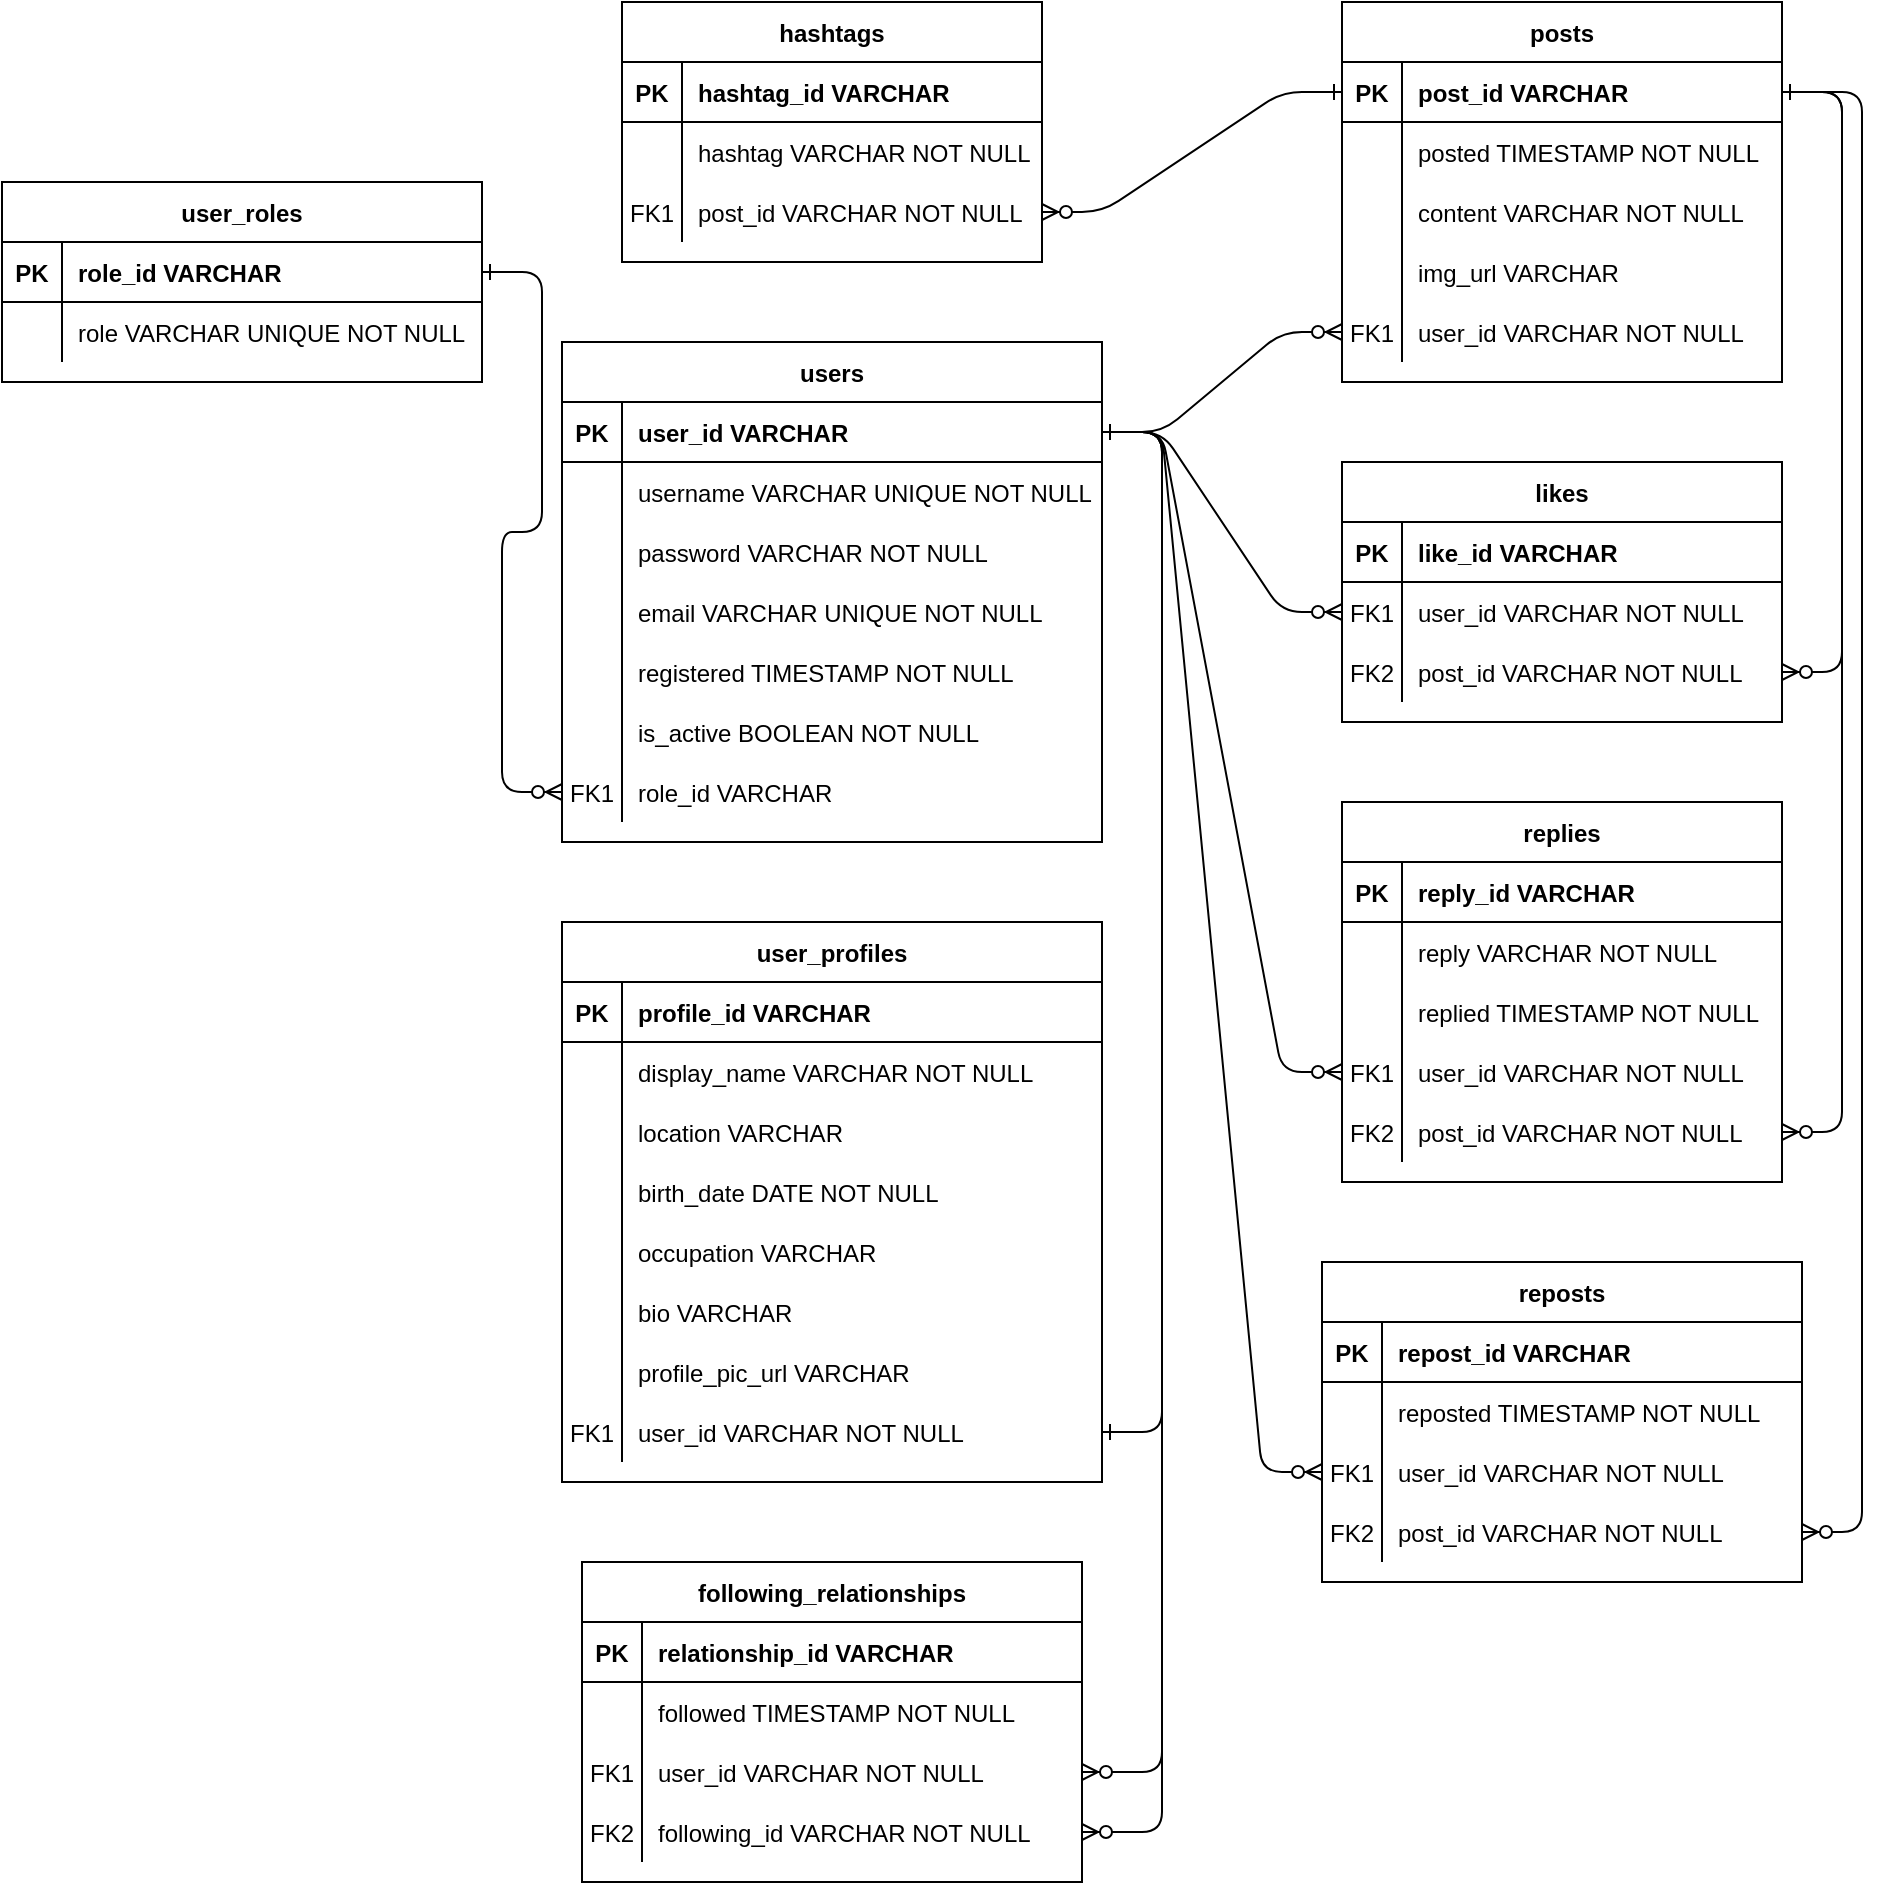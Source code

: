 <mxfile version="20.6.2" type="device"><diagram id="R2lEEEUBdFMjLlhIrx00" name="Page-1"><mxGraphModel dx="830" dy="546" grid="1" gridSize="10" guides="1" tooltips="1" connect="1" arrows="1" fold="1" page="1" pageScale="1" pageWidth="850" pageHeight="1100" math="0" shadow="0" extFonts="Permanent Marker^https://fonts.googleapis.com/css?family=Permanent+Marker"><root><mxCell id="0"/><mxCell id="1" parent="0"/><mxCell id="C-vyLk0tnHw3VtMMgP7b-2" value="posts" style="shape=table;startSize=30;container=1;collapsible=1;childLayout=tableLayout;fixedRows=1;rowLines=0;fontStyle=1;align=center;resizeLast=1;" parent="1" vertex="1"><mxGeometry x="680" y="10" width="220" height="190" as="geometry"/></mxCell><mxCell id="C-vyLk0tnHw3VtMMgP7b-3" value="" style="shape=partialRectangle;collapsible=0;dropTarget=0;pointerEvents=0;fillColor=none;points=[[0,0.5],[1,0.5]];portConstraint=eastwest;top=0;left=0;right=0;bottom=1;" parent="C-vyLk0tnHw3VtMMgP7b-2" vertex="1"><mxGeometry y="30" width="220" height="30" as="geometry"/></mxCell><mxCell id="C-vyLk0tnHw3VtMMgP7b-4" value="PK" style="shape=partialRectangle;overflow=hidden;connectable=0;fillColor=none;top=0;left=0;bottom=0;right=0;fontStyle=1;" parent="C-vyLk0tnHw3VtMMgP7b-3" vertex="1"><mxGeometry width="30" height="30" as="geometry"><mxRectangle width="30" height="30" as="alternateBounds"/></mxGeometry></mxCell><mxCell id="C-vyLk0tnHw3VtMMgP7b-5" value="post_id VARCHAR" style="shape=partialRectangle;overflow=hidden;connectable=0;fillColor=none;top=0;left=0;bottom=0;right=0;align=left;spacingLeft=6;fontStyle=1;" parent="C-vyLk0tnHw3VtMMgP7b-3" vertex="1"><mxGeometry x="30" width="190" height="30" as="geometry"><mxRectangle width="190" height="30" as="alternateBounds"/></mxGeometry></mxCell><mxCell id="C-vyLk0tnHw3VtMMgP7b-9" value="" style="shape=partialRectangle;collapsible=0;dropTarget=0;pointerEvents=0;fillColor=none;points=[[0,0.5],[1,0.5]];portConstraint=eastwest;top=0;left=0;right=0;bottom=0;" parent="C-vyLk0tnHw3VtMMgP7b-2" vertex="1"><mxGeometry y="60" width="220" height="30" as="geometry"/></mxCell><mxCell id="C-vyLk0tnHw3VtMMgP7b-10" value="" style="shape=partialRectangle;overflow=hidden;connectable=0;fillColor=none;top=0;left=0;bottom=0;right=0;" parent="C-vyLk0tnHw3VtMMgP7b-9" vertex="1"><mxGeometry width="30" height="30" as="geometry"><mxRectangle width="30" height="30" as="alternateBounds"/></mxGeometry></mxCell><mxCell id="C-vyLk0tnHw3VtMMgP7b-11" value="posted TIMESTAMP NOT NULL" style="shape=partialRectangle;overflow=hidden;connectable=0;fillColor=none;top=0;left=0;bottom=0;right=0;align=left;spacingLeft=6;" parent="C-vyLk0tnHw3VtMMgP7b-9" vertex="1"><mxGeometry x="30" width="190" height="30" as="geometry"><mxRectangle width="190" height="30" as="alternateBounds"/></mxGeometry></mxCell><mxCell id="kibfVDepQN2DYaUwqa1j-32" style="shape=partialRectangle;collapsible=0;dropTarget=0;pointerEvents=0;fillColor=none;points=[[0,0.5],[1,0.5]];portConstraint=eastwest;top=0;left=0;right=0;bottom=0;" parent="C-vyLk0tnHw3VtMMgP7b-2" vertex="1"><mxGeometry y="90" width="220" height="30" as="geometry"/></mxCell><mxCell id="kibfVDepQN2DYaUwqa1j-33" style="shape=partialRectangle;overflow=hidden;connectable=0;fillColor=none;top=0;left=0;bottom=0;right=0;" parent="kibfVDepQN2DYaUwqa1j-32" vertex="1"><mxGeometry width="30" height="30" as="geometry"><mxRectangle width="30" height="30" as="alternateBounds"/></mxGeometry></mxCell><mxCell id="kibfVDepQN2DYaUwqa1j-34" value="content VARCHAR NOT NULL" style="shape=partialRectangle;overflow=hidden;connectable=0;fillColor=none;top=0;left=0;bottom=0;right=0;align=left;spacingLeft=6;" parent="kibfVDepQN2DYaUwqa1j-32" vertex="1"><mxGeometry x="30" width="190" height="30" as="geometry"><mxRectangle width="190" height="30" as="alternateBounds"/></mxGeometry></mxCell><mxCell id="kibfVDepQN2DYaUwqa1j-35" style="shape=partialRectangle;collapsible=0;dropTarget=0;pointerEvents=0;fillColor=none;points=[[0,0.5],[1,0.5]];portConstraint=eastwest;top=0;left=0;right=0;bottom=0;" parent="C-vyLk0tnHw3VtMMgP7b-2" vertex="1"><mxGeometry y="120" width="220" height="30" as="geometry"/></mxCell><mxCell id="kibfVDepQN2DYaUwqa1j-36" style="shape=partialRectangle;overflow=hidden;connectable=0;fillColor=none;top=0;left=0;bottom=0;right=0;" parent="kibfVDepQN2DYaUwqa1j-35" vertex="1"><mxGeometry width="30" height="30" as="geometry"><mxRectangle width="30" height="30" as="alternateBounds"/></mxGeometry></mxCell><mxCell id="kibfVDepQN2DYaUwqa1j-37" value="img_url VARCHAR" style="shape=partialRectangle;overflow=hidden;connectable=0;fillColor=none;top=0;left=0;bottom=0;right=0;align=left;spacingLeft=6;" parent="kibfVDepQN2DYaUwqa1j-35" vertex="1"><mxGeometry x="30" width="190" height="30" as="geometry"><mxRectangle width="190" height="30" as="alternateBounds"/></mxGeometry></mxCell><mxCell id="C-vyLk0tnHw3VtMMgP7b-6" value="" style="shape=partialRectangle;collapsible=0;dropTarget=0;pointerEvents=0;fillColor=none;points=[[0,0.5],[1,0.5]];portConstraint=eastwest;top=0;left=0;right=0;bottom=0;" parent="C-vyLk0tnHw3VtMMgP7b-2" vertex="1"><mxGeometry y="150" width="220" height="30" as="geometry"/></mxCell><mxCell id="C-vyLk0tnHw3VtMMgP7b-7" value="FK1" style="shape=partialRectangle;overflow=hidden;connectable=0;fillColor=none;top=0;left=0;bottom=0;right=0;" parent="C-vyLk0tnHw3VtMMgP7b-6" vertex="1"><mxGeometry width="30" height="30" as="geometry"><mxRectangle width="30" height="30" as="alternateBounds"/></mxGeometry></mxCell><mxCell id="C-vyLk0tnHw3VtMMgP7b-8" value="user_id VARCHAR NOT NULL" style="shape=partialRectangle;overflow=hidden;connectable=0;fillColor=none;top=0;left=0;bottom=0;right=0;align=left;spacingLeft=6;" parent="C-vyLk0tnHw3VtMMgP7b-6" vertex="1"><mxGeometry x="30" width="190" height="30" as="geometry"><mxRectangle width="190" height="30" as="alternateBounds"/></mxGeometry></mxCell><mxCell id="C-vyLk0tnHw3VtMMgP7b-23" value="users" style="shape=table;startSize=30;container=1;collapsible=1;childLayout=tableLayout;fixedRows=1;rowLines=0;fontStyle=1;align=center;resizeLast=1;" parent="1" vertex="1"><mxGeometry x="290" y="180" width="270" height="250" as="geometry"/></mxCell><mxCell id="C-vyLk0tnHw3VtMMgP7b-24" value="" style="shape=partialRectangle;collapsible=0;dropTarget=0;pointerEvents=0;fillColor=none;points=[[0,0.5],[1,0.5]];portConstraint=eastwest;top=0;left=0;right=0;bottom=1;" parent="C-vyLk0tnHw3VtMMgP7b-23" vertex="1"><mxGeometry y="30" width="270" height="30" as="geometry"/></mxCell><mxCell id="C-vyLk0tnHw3VtMMgP7b-25" value="PK" style="shape=partialRectangle;overflow=hidden;connectable=0;fillColor=none;top=0;left=0;bottom=0;right=0;fontStyle=1;" parent="C-vyLk0tnHw3VtMMgP7b-24" vertex="1"><mxGeometry width="30" height="30" as="geometry"><mxRectangle width="30" height="30" as="alternateBounds"/></mxGeometry></mxCell><mxCell id="C-vyLk0tnHw3VtMMgP7b-26" value="user_id VARCHAR" style="shape=partialRectangle;overflow=hidden;connectable=0;fillColor=none;top=0;left=0;bottom=0;right=0;align=left;spacingLeft=6;fontStyle=1;" parent="C-vyLk0tnHw3VtMMgP7b-24" vertex="1"><mxGeometry x="30" width="240" height="30" as="geometry"><mxRectangle width="240" height="30" as="alternateBounds"/></mxGeometry></mxCell><mxCell id="C-vyLk0tnHw3VtMMgP7b-27" value="" style="shape=partialRectangle;collapsible=0;dropTarget=0;pointerEvents=0;fillColor=none;points=[[0,0.5],[1,0.5]];portConstraint=eastwest;top=0;left=0;right=0;bottom=0;" parent="C-vyLk0tnHw3VtMMgP7b-23" vertex="1"><mxGeometry y="60" width="270" height="30" as="geometry"/></mxCell><mxCell id="C-vyLk0tnHw3VtMMgP7b-28" value="" style="shape=partialRectangle;overflow=hidden;connectable=0;fillColor=none;top=0;left=0;bottom=0;right=0;" parent="C-vyLk0tnHw3VtMMgP7b-27" vertex="1"><mxGeometry width="30" height="30" as="geometry"><mxRectangle width="30" height="30" as="alternateBounds"/></mxGeometry></mxCell><mxCell id="C-vyLk0tnHw3VtMMgP7b-29" value="username VARCHAR UNIQUE NOT NULL" style="shape=partialRectangle;overflow=hidden;connectable=0;fillColor=none;top=0;left=0;bottom=0;right=0;align=left;spacingLeft=6;" parent="C-vyLk0tnHw3VtMMgP7b-27" vertex="1"><mxGeometry x="30" width="240" height="30" as="geometry"><mxRectangle width="240" height="30" as="alternateBounds"/></mxGeometry></mxCell><mxCell id="kibfVDepQN2DYaUwqa1j-17" style="shape=partialRectangle;collapsible=0;dropTarget=0;pointerEvents=0;fillColor=none;points=[[0,0.5],[1,0.5]];portConstraint=eastwest;top=0;left=0;right=0;bottom=0;" parent="C-vyLk0tnHw3VtMMgP7b-23" vertex="1"><mxGeometry y="90" width="270" height="30" as="geometry"/></mxCell><mxCell id="kibfVDepQN2DYaUwqa1j-18" style="shape=partialRectangle;overflow=hidden;connectable=0;fillColor=none;top=0;left=0;bottom=0;right=0;" parent="kibfVDepQN2DYaUwqa1j-17" vertex="1"><mxGeometry width="30" height="30" as="geometry"><mxRectangle width="30" height="30" as="alternateBounds"/></mxGeometry></mxCell><mxCell id="kibfVDepQN2DYaUwqa1j-19" value="password VARCHAR NOT NULL" style="shape=partialRectangle;overflow=hidden;connectable=0;fillColor=none;top=0;left=0;bottom=0;right=0;align=left;spacingLeft=6;" parent="kibfVDepQN2DYaUwqa1j-17" vertex="1"><mxGeometry x="30" width="240" height="30" as="geometry"><mxRectangle width="240" height="30" as="alternateBounds"/></mxGeometry></mxCell><mxCell id="kibfVDepQN2DYaUwqa1j-20" style="shape=partialRectangle;collapsible=0;dropTarget=0;pointerEvents=0;fillColor=none;points=[[0,0.5],[1,0.5]];portConstraint=eastwest;top=0;left=0;right=0;bottom=0;" parent="C-vyLk0tnHw3VtMMgP7b-23" vertex="1"><mxGeometry y="120" width="270" height="30" as="geometry"/></mxCell><mxCell id="kibfVDepQN2DYaUwqa1j-21" style="shape=partialRectangle;overflow=hidden;connectable=0;fillColor=none;top=0;left=0;bottom=0;right=0;" parent="kibfVDepQN2DYaUwqa1j-20" vertex="1"><mxGeometry width="30" height="30" as="geometry"><mxRectangle width="30" height="30" as="alternateBounds"/></mxGeometry></mxCell><mxCell id="kibfVDepQN2DYaUwqa1j-22" value="email VARCHAR UNIQUE NOT NULL" style="shape=partialRectangle;overflow=hidden;connectable=0;fillColor=none;top=0;left=0;bottom=0;right=0;align=left;spacingLeft=6;" parent="kibfVDepQN2DYaUwqa1j-20" vertex="1"><mxGeometry x="30" width="240" height="30" as="geometry"><mxRectangle width="240" height="30" as="alternateBounds"/></mxGeometry></mxCell><mxCell id="kibfVDepQN2DYaUwqa1j-23" style="shape=partialRectangle;collapsible=0;dropTarget=0;pointerEvents=0;fillColor=none;points=[[0,0.5],[1,0.5]];portConstraint=eastwest;top=0;left=0;right=0;bottom=0;" parent="C-vyLk0tnHw3VtMMgP7b-23" vertex="1"><mxGeometry y="150" width="270" height="30" as="geometry"/></mxCell><mxCell id="kibfVDepQN2DYaUwqa1j-24" style="shape=partialRectangle;overflow=hidden;connectable=0;fillColor=none;top=0;left=0;bottom=0;right=0;" parent="kibfVDepQN2DYaUwqa1j-23" vertex="1"><mxGeometry width="30" height="30" as="geometry"><mxRectangle width="30" height="30" as="alternateBounds"/></mxGeometry></mxCell><mxCell id="kibfVDepQN2DYaUwqa1j-25" value="registered TIMESTAMP NOT NULL" style="shape=partialRectangle;overflow=hidden;connectable=0;fillColor=none;top=0;left=0;bottom=0;right=0;align=left;spacingLeft=6;" parent="kibfVDepQN2DYaUwqa1j-23" vertex="1"><mxGeometry x="30" width="240" height="30" as="geometry"><mxRectangle width="240" height="30" as="alternateBounds"/></mxGeometry></mxCell><mxCell id="kibfVDepQN2DYaUwqa1j-26" style="shape=partialRectangle;collapsible=0;dropTarget=0;pointerEvents=0;fillColor=none;points=[[0,0.5],[1,0.5]];portConstraint=eastwest;top=0;left=0;right=0;bottom=0;" parent="C-vyLk0tnHw3VtMMgP7b-23" vertex="1"><mxGeometry y="180" width="270" height="30" as="geometry"/></mxCell><mxCell id="kibfVDepQN2DYaUwqa1j-27" style="shape=partialRectangle;overflow=hidden;connectable=0;fillColor=none;top=0;left=0;bottom=0;right=0;" parent="kibfVDepQN2DYaUwqa1j-26" vertex="1"><mxGeometry width="30" height="30" as="geometry"><mxRectangle width="30" height="30" as="alternateBounds"/></mxGeometry></mxCell><mxCell id="kibfVDepQN2DYaUwqa1j-28" value="is_active BOOLEAN NOT NULL" style="shape=partialRectangle;overflow=hidden;connectable=0;fillColor=none;top=0;left=0;bottom=0;right=0;align=left;spacingLeft=6;" parent="kibfVDepQN2DYaUwqa1j-26" vertex="1"><mxGeometry x="30" width="240" height="30" as="geometry"><mxRectangle width="240" height="30" as="alternateBounds"/></mxGeometry></mxCell><mxCell id="Gq5p9eIqn-zUxVWnT1Rv-46" style="shape=partialRectangle;collapsible=0;dropTarget=0;pointerEvents=0;fillColor=none;points=[[0,0.5],[1,0.5]];portConstraint=eastwest;top=0;left=0;right=0;bottom=0;" parent="C-vyLk0tnHw3VtMMgP7b-23" vertex="1"><mxGeometry y="210" width="270" height="30" as="geometry"/></mxCell><mxCell id="Gq5p9eIqn-zUxVWnT1Rv-47" value="FK1" style="shape=partialRectangle;overflow=hidden;connectable=0;fillColor=none;top=0;left=0;bottom=0;right=0;" parent="Gq5p9eIqn-zUxVWnT1Rv-46" vertex="1"><mxGeometry width="30" height="30" as="geometry"><mxRectangle width="30" height="30" as="alternateBounds"/></mxGeometry></mxCell><mxCell id="Gq5p9eIqn-zUxVWnT1Rv-48" value="role_id VARCHAR" style="shape=partialRectangle;overflow=hidden;connectable=0;fillColor=none;top=0;left=0;bottom=0;right=0;align=left;spacingLeft=6;" parent="Gq5p9eIqn-zUxVWnT1Rv-46" vertex="1"><mxGeometry x="30" width="240" height="30" as="geometry"><mxRectangle width="240" height="30" as="alternateBounds"/></mxGeometry></mxCell><mxCell id="C-vyLk0tnHw3VtMMgP7b-1" value="" style="edgeStyle=entityRelationEdgeStyle;endArrow=ERzeroToMany;startArrow=ERone;endFill=1;startFill=0;" parent="1" source="C-vyLk0tnHw3VtMMgP7b-24" target="C-vyLk0tnHw3VtMMgP7b-6" edge="1"><mxGeometry width="100" height="100" relative="1" as="geometry"><mxPoint x="300" y="330" as="sourcePoint"/><mxPoint x="790" y="210" as="targetPoint"/></mxGeometry></mxCell><mxCell id="kibfVDepQN2DYaUwqa1j-49" value="likes" style="shape=table;startSize=30;container=1;collapsible=1;childLayout=tableLayout;fixedRows=1;rowLines=0;fontStyle=1;align=center;resizeLast=1;" parent="1" vertex="1"><mxGeometry x="680" y="240" width="220" height="130" as="geometry"/></mxCell><mxCell id="kibfVDepQN2DYaUwqa1j-50" value="" style="shape=partialRectangle;collapsible=0;dropTarget=0;pointerEvents=0;fillColor=none;points=[[0,0.5],[1,0.5]];portConstraint=eastwest;top=0;left=0;right=0;bottom=1;" parent="kibfVDepQN2DYaUwqa1j-49" vertex="1"><mxGeometry y="30" width="220" height="30" as="geometry"/></mxCell><mxCell id="kibfVDepQN2DYaUwqa1j-51" value="PK" style="shape=partialRectangle;overflow=hidden;connectable=0;fillColor=none;top=0;left=0;bottom=0;right=0;fontStyle=1;" parent="kibfVDepQN2DYaUwqa1j-50" vertex="1"><mxGeometry width="30" height="30" as="geometry"><mxRectangle width="30" height="30" as="alternateBounds"/></mxGeometry></mxCell><mxCell id="kibfVDepQN2DYaUwqa1j-52" value="like_id VARCHAR" style="shape=partialRectangle;overflow=hidden;connectable=0;fillColor=none;top=0;left=0;bottom=0;right=0;align=left;spacingLeft=6;fontStyle=1;" parent="kibfVDepQN2DYaUwqa1j-50" vertex="1"><mxGeometry x="30" width="190" height="30" as="geometry"><mxRectangle width="190" height="30" as="alternateBounds"/></mxGeometry></mxCell><mxCell id="kibfVDepQN2DYaUwqa1j-53" value="" style="shape=partialRectangle;collapsible=0;dropTarget=0;pointerEvents=0;fillColor=none;points=[[0,0.5],[1,0.5]];portConstraint=eastwest;top=0;left=0;right=0;bottom=0;" parent="kibfVDepQN2DYaUwqa1j-49" vertex="1"><mxGeometry y="60" width="220" height="30" as="geometry"/></mxCell><mxCell id="kibfVDepQN2DYaUwqa1j-54" value="FK1" style="shape=partialRectangle;overflow=hidden;connectable=0;fillColor=none;top=0;left=0;bottom=0;right=0;" parent="kibfVDepQN2DYaUwqa1j-53" vertex="1"><mxGeometry width="30" height="30" as="geometry"><mxRectangle width="30" height="30" as="alternateBounds"/></mxGeometry></mxCell><mxCell id="kibfVDepQN2DYaUwqa1j-55" value="user_id VARCHAR NOT NULL" style="shape=partialRectangle;overflow=hidden;connectable=0;fillColor=none;top=0;left=0;bottom=0;right=0;align=left;spacingLeft=6;" parent="kibfVDepQN2DYaUwqa1j-53" vertex="1"><mxGeometry x="30" width="190" height="30" as="geometry"><mxRectangle width="190" height="30" as="alternateBounds"/></mxGeometry></mxCell><mxCell id="kibfVDepQN2DYaUwqa1j-72" style="shape=partialRectangle;collapsible=0;dropTarget=0;pointerEvents=0;fillColor=none;points=[[0,0.5],[1,0.5]];portConstraint=eastwest;top=0;left=0;right=0;bottom=0;" parent="kibfVDepQN2DYaUwqa1j-49" vertex="1"><mxGeometry y="90" width="220" height="30" as="geometry"/></mxCell><mxCell id="kibfVDepQN2DYaUwqa1j-73" value="FK2" style="shape=partialRectangle;overflow=hidden;connectable=0;fillColor=none;top=0;left=0;bottom=0;right=0;" parent="kibfVDepQN2DYaUwqa1j-72" vertex="1"><mxGeometry width="30" height="30" as="geometry"><mxRectangle width="30" height="30" as="alternateBounds"/></mxGeometry></mxCell><mxCell id="kibfVDepQN2DYaUwqa1j-74" value="post_id VARCHAR NOT NULL" style="shape=partialRectangle;overflow=hidden;connectable=0;fillColor=none;top=0;left=0;bottom=0;right=0;align=left;spacingLeft=6;" parent="kibfVDepQN2DYaUwqa1j-72" vertex="1"><mxGeometry x="30" width="190" height="30" as="geometry"><mxRectangle width="190" height="30" as="alternateBounds"/></mxGeometry></mxCell><mxCell id="kibfVDepQN2DYaUwqa1j-96" value="" style="edgeStyle=entityRelationEdgeStyle;endArrow=ERzeroToMany;startArrow=ERone;endFill=1;startFill=0;" parent="1" source="C-vyLk0tnHw3VtMMgP7b-24" target="kibfVDepQN2DYaUwqa1j-53" edge="1"><mxGeometry width="100" height="100" relative="1" as="geometry"><mxPoint x="710" y="285" as="sourcePoint"/><mxPoint x="660" y="135" as="targetPoint"/></mxGeometry></mxCell><mxCell id="kibfVDepQN2DYaUwqa1j-97" value="" style="edgeStyle=entityRelationEdgeStyle;endArrow=ERzeroToMany;startArrow=ERone;endFill=1;startFill=0;" parent="1" source="C-vyLk0tnHw3VtMMgP7b-3" target="kibfVDepQN2DYaUwqa1j-72" edge="1"><mxGeometry width="100" height="100" relative="1" as="geometry"><mxPoint x="370" y="100" as="sourcePoint"/><mxPoint x="390" y="460" as="targetPoint"/></mxGeometry></mxCell><mxCell id="kibfVDepQN2DYaUwqa1j-98" value="replies" style="shape=table;startSize=30;container=1;collapsible=1;childLayout=tableLayout;fixedRows=1;rowLines=0;fontStyle=1;align=center;resizeLast=1;" parent="1" vertex="1"><mxGeometry x="680" y="410" width="220" height="190" as="geometry"/></mxCell><mxCell id="kibfVDepQN2DYaUwqa1j-99" value="" style="shape=partialRectangle;collapsible=0;dropTarget=0;pointerEvents=0;fillColor=none;points=[[0,0.5],[1,0.5]];portConstraint=eastwest;top=0;left=0;right=0;bottom=1;" parent="kibfVDepQN2DYaUwqa1j-98" vertex="1"><mxGeometry y="30" width="220" height="30" as="geometry"/></mxCell><mxCell id="kibfVDepQN2DYaUwqa1j-100" value="PK" style="shape=partialRectangle;overflow=hidden;connectable=0;fillColor=none;top=0;left=0;bottom=0;right=0;fontStyle=1;" parent="kibfVDepQN2DYaUwqa1j-99" vertex="1"><mxGeometry width="30" height="30" as="geometry"><mxRectangle width="30" height="30" as="alternateBounds"/></mxGeometry></mxCell><mxCell id="kibfVDepQN2DYaUwqa1j-101" value="reply_id VARCHAR" style="shape=partialRectangle;overflow=hidden;connectable=0;fillColor=none;top=0;left=0;bottom=0;right=0;align=left;spacingLeft=6;fontStyle=1;" parent="kibfVDepQN2DYaUwqa1j-99" vertex="1"><mxGeometry x="30" width="190" height="30" as="geometry"><mxRectangle width="190" height="30" as="alternateBounds"/></mxGeometry></mxCell><mxCell id="kibfVDepQN2DYaUwqa1j-108" style="shape=partialRectangle;collapsible=0;dropTarget=0;pointerEvents=0;fillColor=none;points=[[0,0.5],[1,0.5]];portConstraint=eastwest;top=0;left=0;right=0;bottom=0;" parent="kibfVDepQN2DYaUwqa1j-98" vertex="1"><mxGeometry y="60" width="220" height="30" as="geometry"/></mxCell><mxCell id="kibfVDepQN2DYaUwqa1j-109" style="shape=partialRectangle;overflow=hidden;connectable=0;fillColor=none;top=0;left=0;bottom=0;right=0;" parent="kibfVDepQN2DYaUwqa1j-108" vertex="1"><mxGeometry width="30" height="30" as="geometry"><mxRectangle width="30" height="30" as="alternateBounds"/></mxGeometry></mxCell><mxCell id="kibfVDepQN2DYaUwqa1j-110" value="reply VARCHAR NOT NULL" style="shape=partialRectangle;overflow=hidden;connectable=0;fillColor=none;top=0;left=0;bottom=0;right=0;align=left;spacingLeft=6;" parent="kibfVDepQN2DYaUwqa1j-108" vertex="1"><mxGeometry x="30" width="190" height="30" as="geometry"><mxRectangle width="190" height="30" as="alternateBounds"/></mxGeometry></mxCell><mxCell id="Gq5p9eIqn-zUxVWnT1Rv-43" style="shape=partialRectangle;collapsible=0;dropTarget=0;pointerEvents=0;fillColor=none;points=[[0,0.5],[1,0.5]];portConstraint=eastwest;top=0;left=0;right=0;bottom=0;" parent="kibfVDepQN2DYaUwqa1j-98" vertex="1"><mxGeometry y="90" width="220" height="30" as="geometry"/></mxCell><mxCell id="Gq5p9eIqn-zUxVWnT1Rv-44" style="shape=partialRectangle;overflow=hidden;connectable=0;fillColor=none;top=0;left=0;bottom=0;right=0;" parent="Gq5p9eIqn-zUxVWnT1Rv-43" vertex="1"><mxGeometry width="30" height="30" as="geometry"><mxRectangle width="30" height="30" as="alternateBounds"/></mxGeometry></mxCell><mxCell id="Gq5p9eIqn-zUxVWnT1Rv-45" value="replied TIMESTAMP NOT NULL" style="shape=partialRectangle;overflow=hidden;connectable=0;fillColor=none;top=0;left=0;bottom=0;right=0;align=left;spacingLeft=6;" parent="Gq5p9eIqn-zUxVWnT1Rv-43" vertex="1"><mxGeometry x="30" width="190" height="30" as="geometry"><mxRectangle width="190" height="30" as="alternateBounds"/></mxGeometry></mxCell><mxCell id="kibfVDepQN2DYaUwqa1j-102" value="" style="shape=partialRectangle;collapsible=0;dropTarget=0;pointerEvents=0;fillColor=none;points=[[0,0.5],[1,0.5]];portConstraint=eastwest;top=0;left=0;right=0;bottom=0;" parent="kibfVDepQN2DYaUwqa1j-98" vertex="1"><mxGeometry y="120" width="220" height="30" as="geometry"/></mxCell><mxCell id="kibfVDepQN2DYaUwqa1j-103" value="FK1" style="shape=partialRectangle;overflow=hidden;connectable=0;fillColor=none;top=0;left=0;bottom=0;right=0;" parent="kibfVDepQN2DYaUwqa1j-102" vertex="1"><mxGeometry width="30" height="30" as="geometry"><mxRectangle width="30" height="30" as="alternateBounds"/></mxGeometry></mxCell><mxCell id="kibfVDepQN2DYaUwqa1j-104" value="user_id VARCHAR NOT NULL" style="shape=partialRectangle;overflow=hidden;connectable=0;fillColor=none;top=0;left=0;bottom=0;right=0;align=left;spacingLeft=6;" parent="kibfVDepQN2DYaUwqa1j-102" vertex="1"><mxGeometry x="30" width="190" height="30" as="geometry"><mxRectangle width="190" height="30" as="alternateBounds"/></mxGeometry></mxCell><mxCell id="kibfVDepQN2DYaUwqa1j-105" style="shape=partialRectangle;collapsible=0;dropTarget=0;pointerEvents=0;fillColor=none;points=[[0,0.5],[1,0.5]];portConstraint=eastwest;top=0;left=0;right=0;bottom=0;" parent="kibfVDepQN2DYaUwqa1j-98" vertex="1"><mxGeometry y="150" width="220" height="30" as="geometry"/></mxCell><mxCell id="kibfVDepQN2DYaUwqa1j-106" value="FK2" style="shape=partialRectangle;overflow=hidden;connectable=0;fillColor=none;top=0;left=0;bottom=0;right=0;" parent="kibfVDepQN2DYaUwqa1j-105" vertex="1"><mxGeometry width="30" height="30" as="geometry"><mxRectangle width="30" height="30" as="alternateBounds"/></mxGeometry></mxCell><mxCell id="kibfVDepQN2DYaUwqa1j-107" value="post_id VARCHAR NOT NULL" style="shape=partialRectangle;overflow=hidden;connectable=0;fillColor=none;top=0;left=0;bottom=0;right=0;align=left;spacingLeft=6;" parent="kibfVDepQN2DYaUwqa1j-105" vertex="1"><mxGeometry x="30" width="190" height="30" as="geometry"><mxRectangle width="190" height="30" as="alternateBounds"/></mxGeometry></mxCell><mxCell id="kibfVDepQN2DYaUwqa1j-111" value="" style="edgeStyle=entityRelationEdgeStyle;endArrow=ERzeroToMany;startArrow=ERone;endFill=1;startFill=0;" parent="1" source="C-vyLk0tnHw3VtMMgP7b-3" target="kibfVDepQN2DYaUwqa1j-105" edge="1"><mxGeometry width="100" height="100" relative="1" as="geometry"><mxPoint x="660" y="105" as="sourcePoint"/><mxPoint x="660" y="465" as="targetPoint"/></mxGeometry></mxCell><mxCell id="kibfVDepQN2DYaUwqa1j-112" value="" style="edgeStyle=entityRelationEdgeStyle;endArrow=ERzeroToMany;startArrow=ERone;endFill=1;startFill=0;" parent="1" source="C-vyLk0tnHw3VtMMgP7b-24" target="kibfVDepQN2DYaUwqa1j-102" edge="1"><mxGeometry width="100" height="100" relative="1" as="geometry"><mxPoint x="800" y="85" as="sourcePoint"/><mxPoint x="660" y="435" as="targetPoint"/></mxGeometry></mxCell><mxCell id="Gq5p9eIqn-zUxVWnT1Rv-1" value="user_profiles" style="shape=table;startSize=30;container=1;collapsible=1;childLayout=tableLayout;fixedRows=1;rowLines=0;fontStyle=1;align=center;resizeLast=1;" parent="1" vertex="1"><mxGeometry x="290" y="470" width="270" height="280" as="geometry"/></mxCell><mxCell id="Gq5p9eIqn-zUxVWnT1Rv-2" value="" style="shape=partialRectangle;collapsible=0;dropTarget=0;pointerEvents=0;fillColor=none;points=[[0,0.5],[1,0.5]];portConstraint=eastwest;top=0;left=0;right=0;bottom=1;" parent="Gq5p9eIqn-zUxVWnT1Rv-1" vertex="1"><mxGeometry y="30" width="270" height="30" as="geometry"/></mxCell><mxCell id="Gq5p9eIqn-zUxVWnT1Rv-3" value="PK" style="shape=partialRectangle;overflow=hidden;connectable=0;fillColor=none;top=0;left=0;bottom=0;right=0;fontStyle=1;" parent="Gq5p9eIqn-zUxVWnT1Rv-2" vertex="1"><mxGeometry width="30" height="30" as="geometry"><mxRectangle width="30" height="30" as="alternateBounds"/></mxGeometry></mxCell><mxCell id="Gq5p9eIqn-zUxVWnT1Rv-4" value="profile_id VARCHAR" style="shape=partialRectangle;overflow=hidden;connectable=0;fillColor=none;top=0;left=0;bottom=0;right=0;align=left;spacingLeft=6;fontStyle=1;" parent="Gq5p9eIqn-zUxVWnT1Rv-2" vertex="1"><mxGeometry x="30" width="240" height="30" as="geometry"><mxRectangle width="240" height="30" as="alternateBounds"/></mxGeometry></mxCell><mxCell id="Gq5p9eIqn-zUxVWnT1Rv-5" value="" style="shape=partialRectangle;collapsible=0;dropTarget=0;pointerEvents=0;fillColor=none;points=[[0,0.5],[1,0.5]];portConstraint=eastwest;top=0;left=0;right=0;bottom=0;" parent="Gq5p9eIqn-zUxVWnT1Rv-1" vertex="1"><mxGeometry y="60" width="270" height="30" as="geometry"/></mxCell><mxCell id="Gq5p9eIqn-zUxVWnT1Rv-6" value="" style="shape=partialRectangle;overflow=hidden;connectable=0;fillColor=none;top=0;left=0;bottom=0;right=0;" parent="Gq5p9eIqn-zUxVWnT1Rv-5" vertex="1"><mxGeometry width="30" height="30" as="geometry"><mxRectangle width="30" height="30" as="alternateBounds"/></mxGeometry></mxCell><mxCell id="Gq5p9eIqn-zUxVWnT1Rv-7" value="display_name VARCHAR NOT NULL" style="shape=partialRectangle;overflow=hidden;connectable=0;fillColor=none;top=0;left=0;bottom=0;right=0;align=left;spacingLeft=6;" parent="Gq5p9eIqn-zUxVWnT1Rv-5" vertex="1"><mxGeometry x="30" width="240" height="30" as="geometry"><mxRectangle width="240" height="30" as="alternateBounds"/></mxGeometry></mxCell><mxCell id="Gq5p9eIqn-zUxVWnT1Rv-8" style="shape=partialRectangle;collapsible=0;dropTarget=0;pointerEvents=0;fillColor=none;points=[[0,0.5],[1,0.5]];portConstraint=eastwest;top=0;left=0;right=0;bottom=0;" parent="Gq5p9eIqn-zUxVWnT1Rv-1" vertex="1"><mxGeometry y="90" width="270" height="30" as="geometry"/></mxCell><mxCell id="Gq5p9eIqn-zUxVWnT1Rv-9" style="shape=partialRectangle;overflow=hidden;connectable=0;fillColor=none;top=0;left=0;bottom=0;right=0;" parent="Gq5p9eIqn-zUxVWnT1Rv-8" vertex="1"><mxGeometry width="30" height="30" as="geometry"><mxRectangle width="30" height="30" as="alternateBounds"/></mxGeometry></mxCell><mxCell id="Gq5p9eIqn-zUxVWnT1Rv-10" value="location VARCHAR" style="shape=partialRectangle;overflow=hidden;connectable=0;fillColor=none;top=0;left=0;bottom=0;right=0;align=left;spacingLeft=6;" parent="Gq5p9eIqn-zUxVWnT1Rv-8" vertex="1"><mxGeometry x="30" width="240" height="30" as="geometry"><mxRectangle width="240" height="30" as="alternateBounds"/></mxGeometry></mxCell><mxCell id="Gq5p9eIqn-zUxVWnT1Rv-14" style="shape=partialRectangle;collapsible=0;dropTarget=0;pointerEvents=0;fillColor=none;points=[[0,0.5],[1,0.5]];portConstraint=eastwest;top=0;left=0;right=0;bottom=0;" parent="Gq5p9eIqn-zUxVWnT1Rv-1" vertex="1"><mxGeometry y="120" width="270" height="30" as="geometry"/></mxCell><mxCell id="Gq5p9eIqn-zUxVWnT1Rv-15" style="shape=partialRectangle;overflow=hidden;connectable=0;fillColor=none;top=0;left=0;bottom=0;right=0;" parent="Gq5p9eIqn-zUxVWnT1Rv-14" vertex="1"><mxGeometry width="30" height="30" as="geometry"><mxRectangle width="30" height="30" as="alternateBounds"/></mxGeometry></mxCell><mxCell id="Gq5p9eIqn-zUxVWnT1Rv-16" value="birth_date DATE NOT NULL" style="shape=partialRectangle;overflow=hidden;connectable=0;fillColor=none;top=0;left=0;bottom=0;right=0;align=left;spacingLeft=6;" parent="Gq5p9eIqn-zUxVWnT1Rv-14" vertex="1"><mxGeometry x="30" width="240" height="30" as="geometry"><mxRectangle width="240" height="30" as="alternateBounds"/></mxGeometry></mxCell><mxCell id="Gq5p9eIqn-zUxVWnT1Rv-17" style="shape=partialRectangle;collapsible=0;dropTarget=0;pointerEvents=0;fillColor=none;points=[[0,0.5],[1,0.5]];portConstraint=eastwest;top=0;left=0;right=0;bottom=0;" parent="Gq5p9eIqn-zUxVWnT1Rv-1" vertex="1"><mxGeometry y="150" width="270" height="30" as="geometry"/></mxCell><mxCell id="Gq5p9eIqn-zUxVWnT1Rv-18" style="shape=partialRectangle;overflow=hidden;connectable=0;fillColor=none;top=0;left=0;bottom=0;right=0;" parent="Gq5p9eIqn-zUxVWnT1Rv-17" vertex="1"><mxGeometry width="30" height="30" as="geometry"><mxRectangle width="30" height="30" as="alternateBounds"/></mxGeometry></mxCell><mxCell id="Gq5p9eIqn-zUxVWnT1Rv-19" value="occupation VARCHAR" style="shape=partialRectangle;overflow=hidden;connectable=0;fillColor=none;top=0;left=0;bottom=0;right=0;align=left;spacingLeft=6;" parent="Gq5p9eIqn-zUxVWnT1Rv-17" vertex="1"><mxGeometry x="30" width="240" height="30" as="geometry"><mxRectangle width="240" height="30" as="alternateBounds"/></mxGeometry></mxCell><mxCell id="Gq5p9eIqn-zUxVWnT1Rv-25" style="shape=partialRectangle;collapsible=0;dropTarget=0;pointerEvents=0;fillColor=none;points=[[0,0.5],[1,0.5]];portConstraint=eastwest;top=0;left=0;right=0;bottom=0;" parent="Gq5p9eIqn-zUxVWnT1Rv-1" vertex="1"><mxGeometry y="180" width="270" height="30" as="geometry"/></mxCell><mxCell id="Gq5p9eIqn-zUxVWnT1Rv-26" style="shape=partialRectangle;overflow=hidden;connectable=0;fillColor=none;top=0;left=0;bottom=0;right=0;" parent="Gq5p9eIqn-zUxVWnT1Rv-25" vertex="1"><mxGeometry width="30" height="30" as="geometry"><mxRectangle width="30" height="30" as="alternateBounds"/></mxGeometry></mxCell><mxCell id="Gq5p9eIqn-zUxVWnT1Rv-27" value="bio VARCHAR" style="shape=partialRectangle;overflow=hidden;connectable=0;fillColor=none;top=0;left=0;bottom=0;right=0;align=left;spacingLeft=6;" parent="Gq5p9eIqn-zUxVWnT1Rv-25" vertex="1"><mxGeometry x="30" width="240" height="30" as="geometry"><mxRectangle width="240" height="30" as="alternateBounds"/></mxGeometry></mxCell><mxCell id="iClWIaEdwzAKogxw0-yg-1" style="shape=partialRectangle;collapsible=0;dropTarget=0;pointerEvents=0;fillColor=none;points=[[0,0.5],[1,0.5]];portConstraint=eastwest;top=0;left=0;right=0;bottom=0;" vertex="1" parent="Gq5p9eIqn-zUxVWnT1Rv-1"><mxGeometry y="210" width="270" height="30" as="geometry"/></mxCell><mxCell id="iClWIaEdwzAKogxw0-yg-2" style="shape=partialRectangle;overflow=hidden;connectable=0;fillColor=none;top=0;left=0;bottom=0;right=0;" vertex="1" parent="iClWIaEdwzAKogxw0-yg-1"><mxGeometry width="30" height="30" as="geometry"><mxRectangle width="30" height="30" as="alternateBounds"/></mxGeometry></mxCell><mxCell id="iClWIaEdwzAKogxw0-yg-3" value="profile_pic_url VARCHAR" style="shape=partialRectangle;overflow=hidden;connectable=0;fillColor=none;top=0;left=0;bottom=0;right=0;align=left;spacingLeft=6;" vertex="1" parent="iClWIaEdwzAKogxw0-yg-1"><mxGeometry x="30" width="240" height="30" as="geometry"><mxRectangle width="240" height="30" as="alternateBounds"/></mxGeometry></mxCell><mxCell id="Gq5p9eIqn-zUxVWnT1Rv-20" style="shape=partialRectangle;collapsible=0;dropTarget=0;pointerEvents=0;fillColor=none;points=[[0,0.5],[1,0.5]];portConstraint=eastwest;top=0;left=0;right=0;bottom=0;" parent="Gq5p9eIqn-zUxVWnT1Rv-1" vertex="1"><mxGeometry y="240" width="270" height="30" as="geometry"/></mxCell><mxCell id="Gq5p9eIqn-zUxVWnT1Rv-21" value="FK1" style="shape=partialRectangle;overflow=hidden;connectable=0;fillColor=none;top=0;left=0;bottom=0;right=0;" parent="Gq5p9eIqn-zUxVWnT1Rv-20" vertex="1"><mxGeometry width="30" height="30" as="geometry"><mxRectangle width="30" height="30" as="alternateBounds"/></mxGeometry></mxCell><mxCell id="Gq5p9eIqn-zUxVWnT1Rv-22" value="user_id VARCHAR NOT NULL" style="shape=partialRectangle;overflow=hidden;connectable=0;fillColor=none;top=0;left=0;bottom=0;right=0;align=left;spacingLeft=6;" parent="Gq5p9eIqn-zUxVWnT1Rv-20" vertex="1"><mxGeometry x="30" width="240" height="30" as="geometry"><mxRectangle width="240" height="30" as="alternateBounds"/></mxGeometry></mxCell><mxCell id="Gq5p9eIqn-zUxVWnT1Rv-24" value="" style="edgeStyle=entityRelationEdgeStyle;endArrow=ERone;startArrow=ERone;endFill=0;startFill=0;" parent="1" source="C-vyLk0tnHw3VtMMgP7b-24" target="Gq5p9eIqn-zUxVWnT1Rv-20" edge="1"><mxGeometry width="100" height="100" relative="1" as="geometry"><mxPoint x="310" y="260" as="sourcePoint"/><mxPoint x="310" y="520" as="targetPoint"/></mxGeometry></mxCell><mxCell id="Gq5p9eIqn-zUxVWnT1Rv-28" value="following_relationships" style="shape=table;startSize=30;container=1;collapsible=1;childLayout=tableLayout;fixedRows=1;rowLines=0;fontStyle=1;align=center;resizeLast=1;" parent="1" vertex="1"><mxGeometry x="300" y="790" width="250" height="160" as="geometry"/></mxCell><mxCell id="Gq5p9eIqn-zUxVWnT1Rv-29" value="" style="shape=partialRectangle;collapsible=0;dropTarget=0;pointerEvents=0;fillColor=none;points=[[0,0.5],[1,0.5]];portConstraint=eastwest;top=0;left=0;right=0;bottom=1;" parent="Gq5p9eIqn-zUxVWnT1Rv-28" vertex="1"><mxGeometry y="30" width="250" height="30" as="geometry"/></mxCell><mxCell id="Gq5p9eIqn-zUxVWnT1Rv-30" value="PK" style="shape=partialRectangle;overflow=hidden;connectable=0;fillColor=none;top=0;left=0;bottom=0;right=0;fontStyle=1;" parent="Gq5p9eIqn-zUxVWnT1Rv-29" vertex="1"><mxGeometry width="30" height="30" as="geometry"><mxRectangle width="30" height="30" as="alternateBounds"/></mxGeometry></mxCell><mxCell id="Gq5p9eIqn-zUxVWnT1Rv-31" value="relationship_id VARCHAR" style="shape=partialRectangle;overflow=hidden;connectable=0;fillColor=none;top=0;left=0;bottom=0;right=0;align=left;spacingLeft=6;fontStyle=1;" parent="Gq5p9eIqn-zUxVWnT1Rv-29" vertex="1"><mxGeometry x="30" width="220" height="30" as="geometry"><mxRectangle width="220" height="30" as="alternateBounds"/></mxGeometry></mxCell><mxCell id="Gq5p9eIqn-zUxVWnT1Rv-38" style="shape=partialRectangle;collapsible=0;dropTarget=0;pointerEvents=0;fillColor=none;points=[[0,0.5],[1,0.5]];portConstraint=eastwest;top=0;left=0;right=0;bottom=0;" parent="Gq5p9eIqn-zUxVWnT1Rv-28" vertex="1"><mxGeometry y="60" width="250" height="30" as="geometry"/></mxCell><mxCell id="Gq5p9eIqn-zUxVWnT1Rv-39" style="shape=partialRectangle;overflow=hidden;connectable=0;fillColor=none;top=0;left=0;bottom=0;right=0;" parent="Gq5p9eIqn-zUxVWnT1Rv-38" vertex="1"><mxGeometry width="30" height="30" as="geometry"><mxRectangle width="30" height="30" as="alternateBounds"/></mxGeometry></mxCell><mxCell id="Gq5p9eIqn-zUxVWnT1Rv-40" value="followed TIMESTAMP NOT NULL" style="shape=partialRectangle;overflow=hidden;connectable=0;fillColor=none;top=0;left=0;bottom=0;right=0;align=left;spacingLeft=6;" parent="Gq5p9eIqn-zUxVWnT1Rv-38" vertex="1"><mxGeometry x="30" width="220" height="30" as="geometry"><mxRectangle width="220" height="30" as="alternateBounds"/></mxGeometry></mxCell><mxCell id="Gq5p9eIqn-zUxVWnT1Rv-32" value="" style="shape=partialRectangle;collapsible=0;dropTarget=0;pointerEvents=0;fillColor=none;points=[[0,0.5],[1,0.5]];portConstraint=eastwest;top=0;left=0;right=0;bottom=0;" parent="Gq5p9eIqn-zUxVWnT1Rv-28" vertex="1"><mxGeometry y="90" width="250" height="30" as="geometry"/></mxCell><mxCell id="Gq5p9eIqn-zUxVWnT1Rv-33" value="FK1" style="shape=partialRectangle;overflow=hidden;connectable=0;fillColor=none;top=0;left=0;bottom=0;right=0;" parent="Gq5p9eIqn-zUxVWnT1Rv-32" vertex="1"><mxGeometry width="30" height="30" as="geometry"><mxRectangle width="30" height="30" as="alternateBounds"/></mxGeometry></mxCell><mxCell id="Gq5p9eIqn-zUxVWnT1Rv-34" value="user_id VARCHAR NOT NULL" style="shape=partialRectangle;overflow=hidden;connectable=0;fillColor=none;top=0;left=0;bottom=0;right=0;align=left;spacingLeft=6;" parent="Gq5p9eIqn-zUxVWnT1Rv-32" vertex="1"><mxGeometry x="30" width="220" height="30" as="geometry"><mxRectangle width="220" height="30" as="alternateBounds"/></mxGeometry></mxCell><mxCell id="Gq5p9eIqn-zUxVWnT1Rv-35" style="shape=partialRectangle;collapsible=0;dropTarget=0;pointerEvents=0;fillColor=none;points=[[0,0.5],[1,0.5]];portConstraint=eastwest;top=0;left=0;right=0;bottom=0;" parent="Gq5p9eIqn-zUxVWnT1Rv-28" vertex="1"><mxGeometry y="120" width="250" height="30" as="geometry"/></mxCell><mxCell id="Gq5p9eIqn-zUxVWnT1Rv-36" value="FK2" style="shape=partialRectangle;overflow=hidden;connectable=0;fillColor=none;top=0;left=0;bottom=0;right=0;" parent="Gq5p9eIqn-zUxVWnT1Rv-35" vertex="1"><mxGeometry width="30" height="30" as="geometry"><mxRectangle width="30" height="30" as="alternateBounds"/></mxGeometry></mxCell><mxCell id="Gq5p9eIqn-zUxVWnT1Rv-37" value="following_id VARCHAR NOT NULL" style="shape=partialRectangle;overflow=hidden;connectable=0;fillColor=none;top=0;left=0;bottom=0;right=0;align=left;spacingLeft=6;" parent="Gq5p9eIqn-zUxVWnT1Rv-35" vertex="1"><mxGeometry x="30" width="220" height="30" as="geometry"><mxRectangle width="220" height="30" as="alternateBounds"/></mxGeometry></mxCell><mxCell id="Gq5p9eIqn-zUxVWnT1Rv-41" value="" style="edgeStyle=entityRelationEdgeStyle;endArrow=ERzeroToMany;startArrow=ERone;endFill=1;startFill=0;" parent="1" source="C-vyLk0tnHw3VtMMgP7b-24" target="Gq5p9eIqn-zUxVWnT1Rv-32" edge="1"><mxGeometry width="100" height="100" relative="1" as="geometry"><mxPoint x="630" y="275" as="sourcePoint"/><mxPoint x="630" y="565" as="targetPoint"/></mxGeometry></mxCell><mxCell id="Gq5p9eIqn-zUxVWnT1Rv-42" value="" style="edgeStyle=entityRelationEdgeStyle;endArrow=ERzeroToMany;startArrow=ERone;endFill=1;startFill=0;" parent="1" source="C-vyLk0tnHw3VtMMgP7b-24" target="Gq5p9eIqn-zUxVWnT1Rv-35" edge="1"><mxGeometry width="100" height="100" relative="1" as="geometry"><mxPoint x="630" y="275" as="sourcePoint"/><mxPoint x="710" y="725" as="targetPoint"/></mxGeometry></mxCell><mxCell id="Gq5p9eIqn-zUxVWnT1Rv-49" value="user_roles" style="shape=table;startSize=30;container=1;collapsible=1;childLayout=tableLayout;fixedRows=1;rowLines=0;fontStyle=1;align=center;resizeLast=1;" parent="1" vertex="1"><mxGeometry x="10" y="100" width="240" height="100" as="geometry"/></mxCell><mxCell id="Gq5p9eIqn-zUxVWnT1Rv-50" value="" style="shape=partialRectangle;collapsible=0;dropTarget=0;pointerEvents=0;fillColor=none;points=[[0,0.5],[1,0.5]];portConstraint=eastwest;top=0;left=0;right=0;bottom=1;" parent="Gq5p9eIqn-zUxVWnT1Rv-49" vertex="1"><mxGeometry y="30" width="240" height="30" as="geometry"/></mxCell><mxCell id="Gq5p9eIqn-zUxVWnT1Rv-51" value="PK" style="shape=partialRectangle;overflow=hidden;connectable=0;fillColor=none;top=0;left=0;bottom=0;right=0;fontStyle=1;" parent="Gq5p9eIqn-zUxVWnT1Rv-50" vertex="1"><mxGeometry width="30" height="30" as="geometry"><mxRectangle width="30" height="30" as="alternateBounds"/></mxGeometry></mxCell><mxCell id="Gq5p9eIqn-zUxVWnT1Rv-52" value="role_id VARCHAR" style="shape=partialRectangle;overflow=hidden;connectable=0;fillColor=none;top=0;left=0;bottom=0;right=0;align=left;spacingLeft=6;fontStyle=1;" parent="Gq5p9eIqn-zUxVWnT1Rv-50" vertex="1"><mxGeometry x="30" width="210" height="30" as="geometry"><mxRectangle width="210" height="30" as="alternateBounds"/></mxGeometry></mxCell><mxCell id="Gq5p9eIqn-zUxVWnT1Rv-53" value="" style="shape=partialRectangle;collapsible=0;dropTarget=0;pointerEvents=0;fillColor=none;points=[[0,0.5],[1,0.5]];portConstraint=eastwest;top=0;left=0;right=0;bottom=0;" parent="Gq5p9eIqn-zUxVWnT1Rv-49" vertex="1"><mxGeometry y="60" width="240" height="30" as="geometry"/></mxCell><mxCell id="Gq5p9eIqn-zUxVWnT1Rv-54" value="" style="shape=partialRectangle;overflow=hidden;connectable=0;fillColor=none;top=0;left=0;bottom=0;right=0;" parent="Gq5p9eIqn-zUxVWnT1Rv-53" vertex="1"><mxGeometry width="30" height="30" as="geometry"><mxRectangle width="30" height="30" as="alternateBounds"/></mxGeometry></mxCell><mxCell id="Gq5p9eIqn-zUxVWnT1Rv-55" value="role VARCHAR UNIQUE NOT NULL" style="shape=partialRectangle;overflow=hidden;connectable=0;fillColor=none;top=0;left=0;bottom=0;right=0;align=left;spacingLeft=6;" parent="Gq5p9eIqn-zUxVWnT1Rv-53" vertex="1"><mxGeometry x="30" width="210" height="30" as="geometry"><mxRectangle width="210" height="30" as="alternateBounds"/></mxGeometry></mxCell><mxCell id="Gq5p9eIqn-zUxVWnT1Rv-71" value="" style="edgeStyle=entityRelationEdgeStyle;endArrow=ERzeroToMany;startArrow=ERone;endFill=1;startFill=0;" parent="1" source="Gq5p9eIqn-zUxVWnT1Rv-50" target="Gq5p9eIqn-zUxVWnT1Rv-46" edge="1"><mxGeometry width="100" height="100" relative="1" as="geometry"><mxPoint x="340" y="50" as="sourcePoint"/><mxPoint x="290" y="410" as="targetPoint"/></mxGeometry></mxCell><mxCell id="Gq5p9eIqn-zUxVWnT1Rv-72" value="hashtags" style="shape=table;startSize=30;container=1;collapsible=1;childLayout=tableLayout;fixedRows=1;rowLines=0;fontStyle=1;align=center;resizeLast=1;" parent="1" vertex="1"><mxGeometry x="320" y="10" width="210" height="130" as="geometry"/></mxCell><mxCell id="Gq5p9eIqn-zUxVWnT1Rv-73" value="" style="shape=partialRectangle;collapsible=0;dropTarget=0;pointerEvents=0;fillColor=none;points=[[0,0.5],[1,0.5]];portConstraint=eastwest;top=0;left=0;right=0;bottom=1;" parent="Gq5p9eIqn-zUxVWnT1Rv-72" vertex="1"><mxGeometry y="30" width="210" height="30" as="geometry"/></mxCell><mxCell id="Gq5p9eIqn-zUxVWnT1Rv-74" value="PK" style="shape=partialRectangle;overflow=hidden;connectable=0;fillColor=none;top=0;left=0;bottom=0;right=0;fontStyle=1;" parent="Gq5p9eIqn-zUxVWnT1Rv-73" vertex="1"><mxGeometry width="30" height="30" as="geometry"><mxRectangle width="30" height="30" as="alternateBounds"/></mxGeometry></mxCell><mxCell id="Gq5p9eIqn-zUxVWnT1Rv-75" value="hashtag_id VARCHAR" style="shape=partialRectangle;overflow=hidden;connectable=0;fillColor=none;top=0;left=0;bottom=0;right=0;align=left;spacingLeft=6;fontStyle=1;" parent="Gq5p9eIqn-zUxVWnT1Rv-73" vertex="1"><mxGeometry x="30" width="180" height="30" as="geometry"><mxRectangle width="180" height="30" as="alternateBounds"/></mxGeometry></mxCell><mxCell id="Gq5p9eIqn-zUxVWnT1Rv-110" style="shape=partialRectangle;collapsible=0;dropTarget=0;pointerEvents=0;fillColor=none;points=[[0,0.5],[1,0.5]];portConstraint=eastwest;top=0;left=0;right=0;bottom=0;" parent="Gq5p9eIqn-zUxVWnT1Rv-72" vertex="1"><mxGeometry y="60" width="210" height="30" as="geometry"/></mxCell><mxCell id="Gq5p9eIqn-zUxVWnT1Rv-111" style="shape=partialRectangle;overflow=hidden;connectable=0;fillColor=none;top=0;left=0;bottom=0;right=0;" parent="Gq5p9eIqn-zUxVWnT1Rv-110" vertex="1"><mxGeometry width="30" height="30" as="geometry"><mxRectangle width="30" height="30" as="alternateBounds"/></mxGeometry></mxCell><mxCell id="Gq5p9eIqn-zUxVWnT1Rv-112" value="hashtag VARCHAR NOT NULL" style="shape=partialRectangle;overflow=hidden;connectable=0;fillColor=none;top=0;left=0;bottom=0;right=0;align=left;spacingLeft=6;" parent="Gq5p9eIqn-zUxVWnT1Rv-110" vertex="1"><mxGeometry x="30" width="180" height="30" as="geometry"><mxRectangle width="180" height="30" as="alternateBounds"/></mxGeometry></mxCell><mxCell id="Gq5p9eIqn-zUxVWnT1Rv-76" value="" style="shape=partialRectangle;collapsible=0;dropTarget=0;pointerEvents=0;fillColor=none;points=[[0,0.5],[1,0.5]];portConstraint=eastwest;top=0;left=0;right=0;bottom=0;" parent="Gq5p9eIqn-zUxVWnT1Rv-72" vertex="1"><mxGeometry y="90" width="210" height="30" as="geometry"/></mxCell><mxCell id="Gq5p9eIqn-zUxVWnT1Rv-77" value="FK1" style="shape=partialRectangle;overflow=hidden;connectable=0;fillColor=none;top=0;left=0;bottom=0;right=0;" parent="Gq5p9eIqn-zUxVWnT1Rv-76" vertex="1"><mxGeometry width="30" height="30" as="geometry"><mxRectangle width="30" height="30" as="alternateBounds"/></mxGeometry></mxCell><mxCell id="Gq5p9eIqn-zUxVWnT1Rv-78" value="post_id VARCHAR NOT NULL" style="shape=partialRectangle;overflow=hidden;connectable=0;fillColor=none;top=0;left=0;bottom=0;right=0;align=left;spacingLeft=6;" parent="Gq5p9eIqn-zUxVWnT1Rv-76" vertex="1"><mxGeometry x="30" width="180" height="30" as="geometry"><mxRectangle width="180" height="30" as="alternateBounds"/></mxGeometry></mxCell><mxCell id="Gq5p9eIqn-zUxVWnT1Rv-88" value="" style="edgeStyle=entityRelationEdgeStyle;endArrow=ERzeroToMany;startArrow=ERone;endFill=1;startFill=0;" parent="1" source="C-vyLk0tnHw3VtMMgP7b-3" target="Gq5p9eIqn-zUxVWnT1Rv-76" edge="1"><mxGeometry width="100" height="100" relative="1" as="geometry"><mxPoint x="960" y="65" as="sourcePoint"/><mxPoint x="960" y="525" as="targetPoint"/></mxGeometry></mxCell><mxCell id="Gq5p9eIqn-zUxVWnT1Rv-89" value="reposts" style="shape=table;startSize=30;container=1;collapsible=1;childLayout=tableLayout;fixedRows=1;rowLines=0;fontStyle=1;align=center;resizeLast=1;" parent="1" vertex="1"><mxGeometry x="670" y="640" width="240" height="160" as="geometry"/></mxCell><mxCell id="Gq5p9eIqn-zUxVWnT1Rv-90" value="" style="shape=partialRectangle;collapsible=0;dropTarget=0;pointerEvents=0;fillColor=none;points=[[0,0.5],[1,0.5]];portConstraint=eastwest;top=0;left=0;right=0;bottom=1;" parent="Gq5p9eIqn-zUxVWnT1Rv-89" vertex="1"><mxGeometry y="30" width="240" height="30" as="geometry"/></mxCell><mxCell id="Gq5p9eIqn-zUxVWnT1Rv-91" value="PK" style="shape=partialRectangle;overflow=hidden;connectable=0;fillColor=none;top=0;left=0;bottom=0;right=0;fontStyle=1;" parent="Gq5p9eIqn-zUxVWnT1Rv-90" vertex="1"><mxGeometry width="30" height="30" as="geometry"><mxRectangle width="30" height="30" as="alternateBounds"/></mxGeometry></mxCell><mxCell id="Gq5p9eIqn-zUxVWnT1Rv-92" value="repost_id VARCHAR" style="shape=partialRectangle;overflow=hidden;connectable=0;fillColor=none;top=0;left=0;bottom=0;right=0;align=left;spacingLeft=6;fontStyle=1;" parent="Gq5p9eIqn-zUxVWnT1Rv-90" vertex="1"><mxGeometry x="30" width="210" height="30" as="geometry"><mxRectangle width="210" height="30" as="alternateBounds"/></mxGeometry></mxCell><mxCell id="Gq5p9eIqn-zUxVWnT1Rv-96" value="" style="shape=partialRectangle;collapsible=0;dropTarget=0;pointerEvents=0;fillColor=none;points=[[0,0.5],[1,0.5]];portConstraint=eastwest;top=0;left=0;right=0;bottom=0;" parent="Gq5p9eIqn-zUxVWnT1Rv-89" vertex="1"><mxGeometry y="60" width="240" height="30" as="geometry"/></mxCell><mxCell id="Gq5p9eIqn-zUxVWnT1Rv-97" value="" style="shape=partialRectangle;overflow=hidden;connectable=0;fillColor=none;top=0;left=0;bottom=0;right=0;" parent="Gq5p9eIqn-zUxVWnT1Rv-96" vertex="1"><mxGeometry width="30" height="30" as="geometry"><mxRectangle width="30" height="30" as="alternateBounds"/></mxGeometry></mxCell><mxCell id="Gq5p9eIqn-zUxVWnT1Rv-98" value="reposted TIMESTAMP NOT NULL" style="shape=partialRectangle;overflow=hidden;connectable=0;fillColor=none;top=0;left=0;bottom=0;right=0;align=left;spacingLeft=6;" parent="Gq5p9eIqn-zUxVWnT1Rv-96" vertex="1"><mxGeometry x="30" width="210" height="30" as="geometry"><mxRectangle width="210" height="30" as="alternateBounds"/></mxGeometry></mxCell><mxCell id="Gq5p9eIqn-zUxVWnT1Rv-93" value="" style="shape=partialRectangle;collapsible=0;dropTarget=0;pointerEvents=0;fillColor=none;points=[[0,0.5],[1,0.5]];portConstraint=eastwest;top=0;left=0;right=0;bottom=0;" parent="Gq5p9eIqn-zUxVWnT1Rv-89" vertex="1"><mxGeometry y="90" width="240" height="30" as="geometry"/></mxCell><mxCell id="Gq5p9eIqn-zUxVWnT1Rv-94" value="FK1" style="shape=partialRectangle;overflow=hidden;connectable=0;fillColor=none;top=0;left=0;bottom=0;right=0;" parent="Gq5p9eIqn-zUxVWnT1Rv-93" vertex="1"><mxGeometry width="30" height="30" as="geometry"><mxRectangle width="30" height="30" as="alternateBounds"/></mxGeometry></mxCell><mxCell id="Gq5p9eIqn-zUxVWnT1Rv-95" value="user_id VARCHAR NOT NULL" style="shape=partialRectangle;overflow=hidden;connectable=0;fillColor=none;top=0;left=0;bottom=0;right=0;align=left;spacingLeft=6;" parent="Gq5p9eIqn-zUxVWnT1Rv-93" vertex="1"><mxGeometry x="30" width="210" height="30" as="geometry"><mxRectangle width="210" height="30" as="alternateBounds"/></mxGeometry></mxCell><mxCell id="Gq5p9eIqn-zUxVWnT1Rv-105" style="shape=partialRectangle;collapsible=0;dropTarget=0;pointerEvents=0;fillColor=none;points=[[0,0.5],[1,0.5]];portConstraint=eastwest;top=0;left=0;right=0;bottom=0;" parent="Gq5p9eIqn-zUxVWnT1Rv-89" vertex="1"><mxGeometry y="120" width="240" height="30" as="geometry"/></mxCell><mxCell id="Gq5p9eIqn-zUxVWnT1Rv-106" value="FK2" style="shape=partialRectangle;overflow=hidden;connectable=0;fillColor=none;top=0;left=0;bottom=0;right=0;" parent="Gq5p9eIqn-zUxVWnT1Rv-105" vertex="1"><mxGeometry width="30" height="30" as="geometry"><mxRectangle width="30" height="30" as="alternateBounds"/></mxGeometry></mxCell><mxCell id="Gq5p9eIqn-zUxVWnT1Rv-107" value="post_id VARCHAR NOT NULL" style="shape=partialRectangle;overflow=hidden;connectable=0;fillColor=none;top=0;left=0;bottom=0;right=0;align=left;spacingLeft=6;" parent="Gq5p9eIqn-zUxVWnT1Rv-105" vertex="1"><mxGeometry x="30" width="210" height="30" as="geometry"><mxRectangle width="210" height="30" as="alternateBounds"/></mxGeometry></mxCell><mxCell id="Gq5p9eIqn-zUxVWnT1Rv-108" value="" style="edgeStyle=entityRelationEdgeStyle;endArrow=ERzeroToMany;startArrow=ERone;endFill=1;startFill=0;" parent="1" source="C-vyLk0tnHw3VtMMgP7b-3" target="Gq5p9eIqn-zUxVWnT1Rv-105" edge="1"><mxGeometry width="100" height="100" relative="1" as="geometry"><mxPoint x="910" y="65" as="sourcePoint"/><mxPoint x="980" y="300" as="targetPoint"/></mxGeometry></mxCell><mxCell id="Gq5p9eIqn-zUxVWnT1Rv-109" value="" style="edgeStyle=entityRelationEdgeStyle;endArrow=ERzeroToMany;startArrow=ERone;endFill=1;startFill=0;" parent="1" source="C-vyLk0tnHw3VtMMgP7b-24" target="Gq5p9eIqn-zUxVWnT1Rv-93" edge="1"><mxGeometry width="100" height="100" relative="1" as="geometry"><mxPoint x="570" y="205" as="sourcePoint"/><mxPoint x="690" y="95" as="targetPoint"/></mxGeometry></mxCell></root></mxGraphModel></diagram></mxfile>